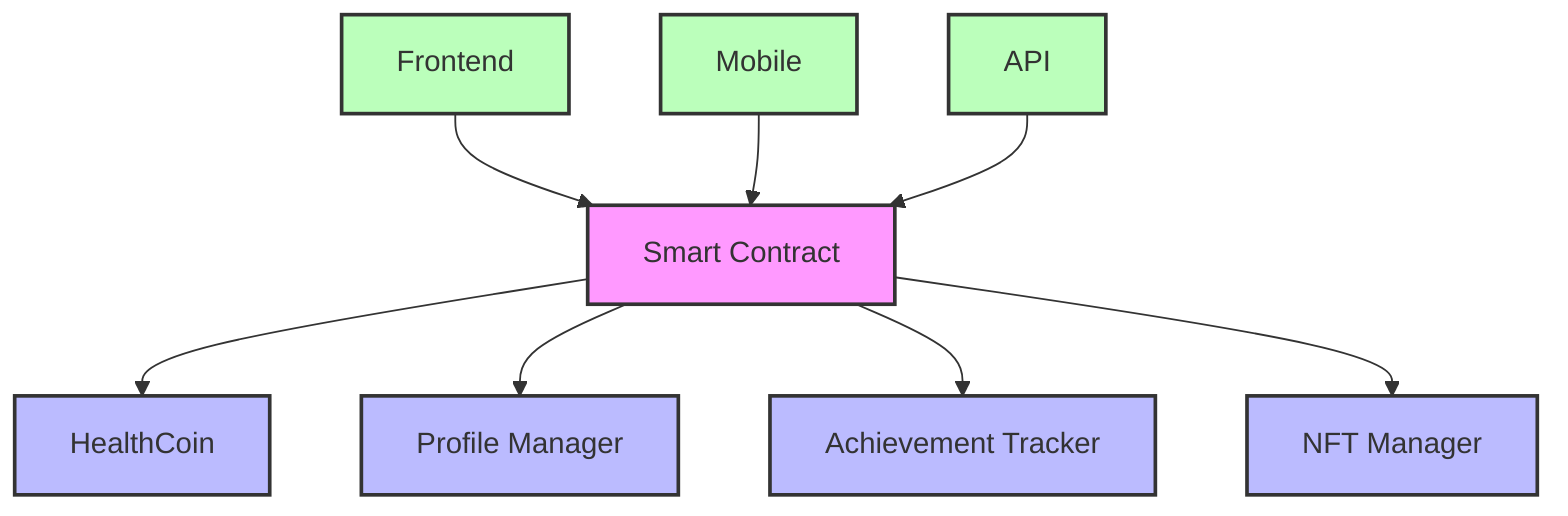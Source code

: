 graph TD
    A[Smart Contract] --> B[HealthCoin]
    A --> C[Profile Manager]
    A --> D[Achievement Tracker]
    A --> E[NFT Manager]
    
    F[Frontend] --> A
    G[Mobile] --> A
    H[API] --> A
    
    style A fill:#f9f,stroke:#333,stroke-width:2px
    style B fill:#bbf,stroke:#333,stroke-width:2px
    style C fill:#bbf,stroke:#333,stroke-width:2px
    style D fill:#bbf,stroke:#333,stroke-width:2px
    style E fill:#bbf,stroke:#333,stroke-width:2px
    style F fill:#bfb,stroke:#333,stroke-width:2px
    style G fill:#bfb,stroke:#333,stroke-width:2px
    style H fill:#bfb,stroke:#333,stroke-width:2px